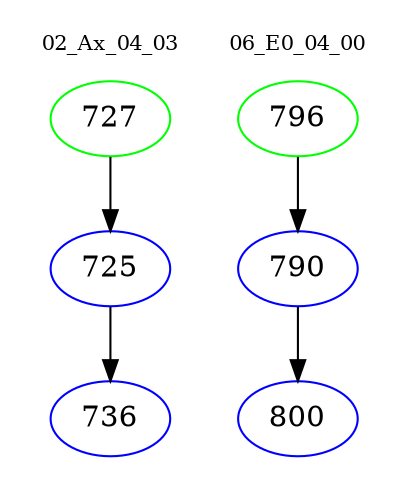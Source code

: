 digraph{
subgraph cluster_0 {
color = white
label = "02_Ax_04_03";
fontsize=10;
T0_727 [label="727", color="green"]
T0_727 -> T0_725 [color="black"]
T0_725 [label="725", color="blue"]
T0_725 -> T0_736 [color="black"]
T0_736 [label="736", color="blue"]
}
subgraph cluster_1 {
color = white
label = "06_E0_04_00";
fontsize=10;
T1_796 [label="796", color="green"]
T1_796 -> T1_790 [color="black"]
T1_790 [label="790", color="blue"]
T1_790 -> T1_800 [color="black"]
T1_800 [label="800", color="blue"]
}
}

